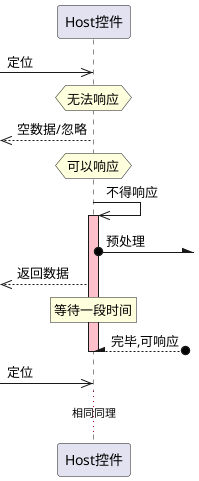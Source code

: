 @startuml
'响应处理
participant "Host控件" as A
[->> A:定位
hnote over A: 无法响应
[<<-- A: 空数据/忽略
hnote over A: 可以响应
A ->> A: 不得响应
activate A #pink
A o-\] :预处理
[<<-- A: 返回数据
rnote over A: 等待一段时间
A /--o] :完毕,可响应
deactivate A
[->> A:定位
...相同同理...
@enduml